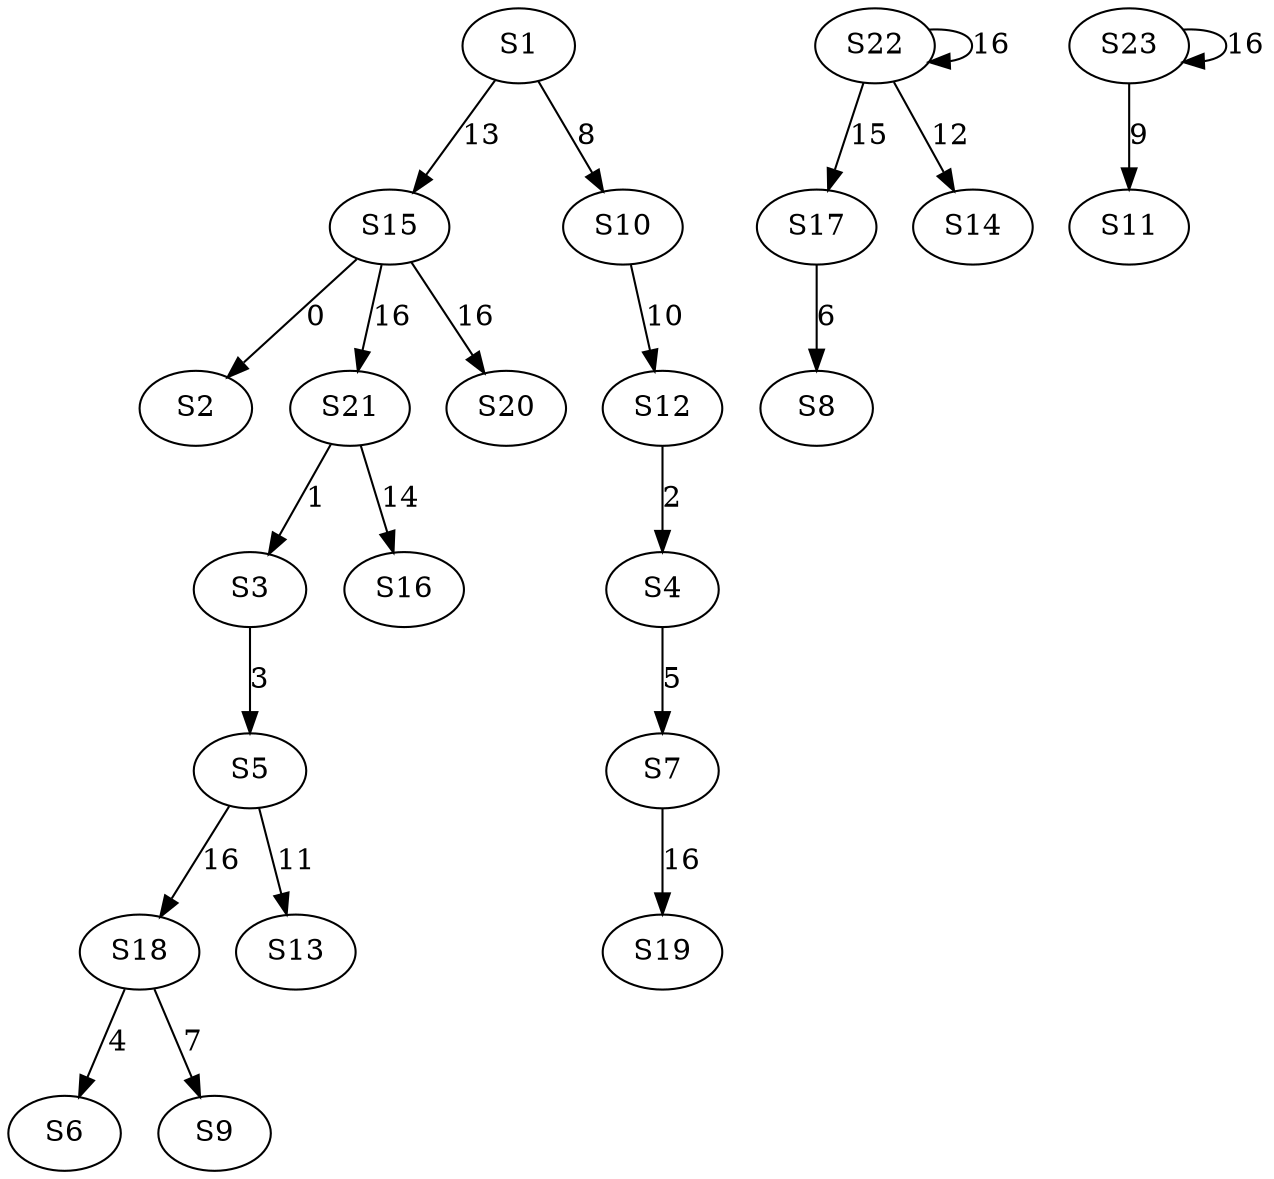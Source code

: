 strict digraph {
	S15 -> S2 [ label = 0 ];
	S21 -> S3 [ label = 1 ];
	S12 -> S4 [ label = 2 ];
	S3 -> S5 [ label = 3 ];
	S18 -> S6 [ label = 4 ];
	S4 -> S7 [ label = 5 ];
	S17 -> S8 [ label = 6 ];
	S18 -> S9 [ label = 7 ];
	S1 -> S10 [ label = 8 ];
	S23 -> S11 [ label = 9 ];
	S10 -> S12 [ label = 10 ];
	S5 -> S13 [ label = 11 ];
	S22 -> S14 [ label = 12 ];
	S1 -> S15 [ label = 13 ];
	S21 -> S16 [ label = 14 ];
	S22 -> S17 [ label = 15 ];
	S5 -> S18 [ label = 16 ];
	S7 -> S19 [ label = 16 ];
	S15 -> S20 [ label = 16 ];
	S15 -> S21 [ label = 16 ];
	S22 -> S22 [ label = 16 ];
	S23 -> S23 [ label = 16 ];
}